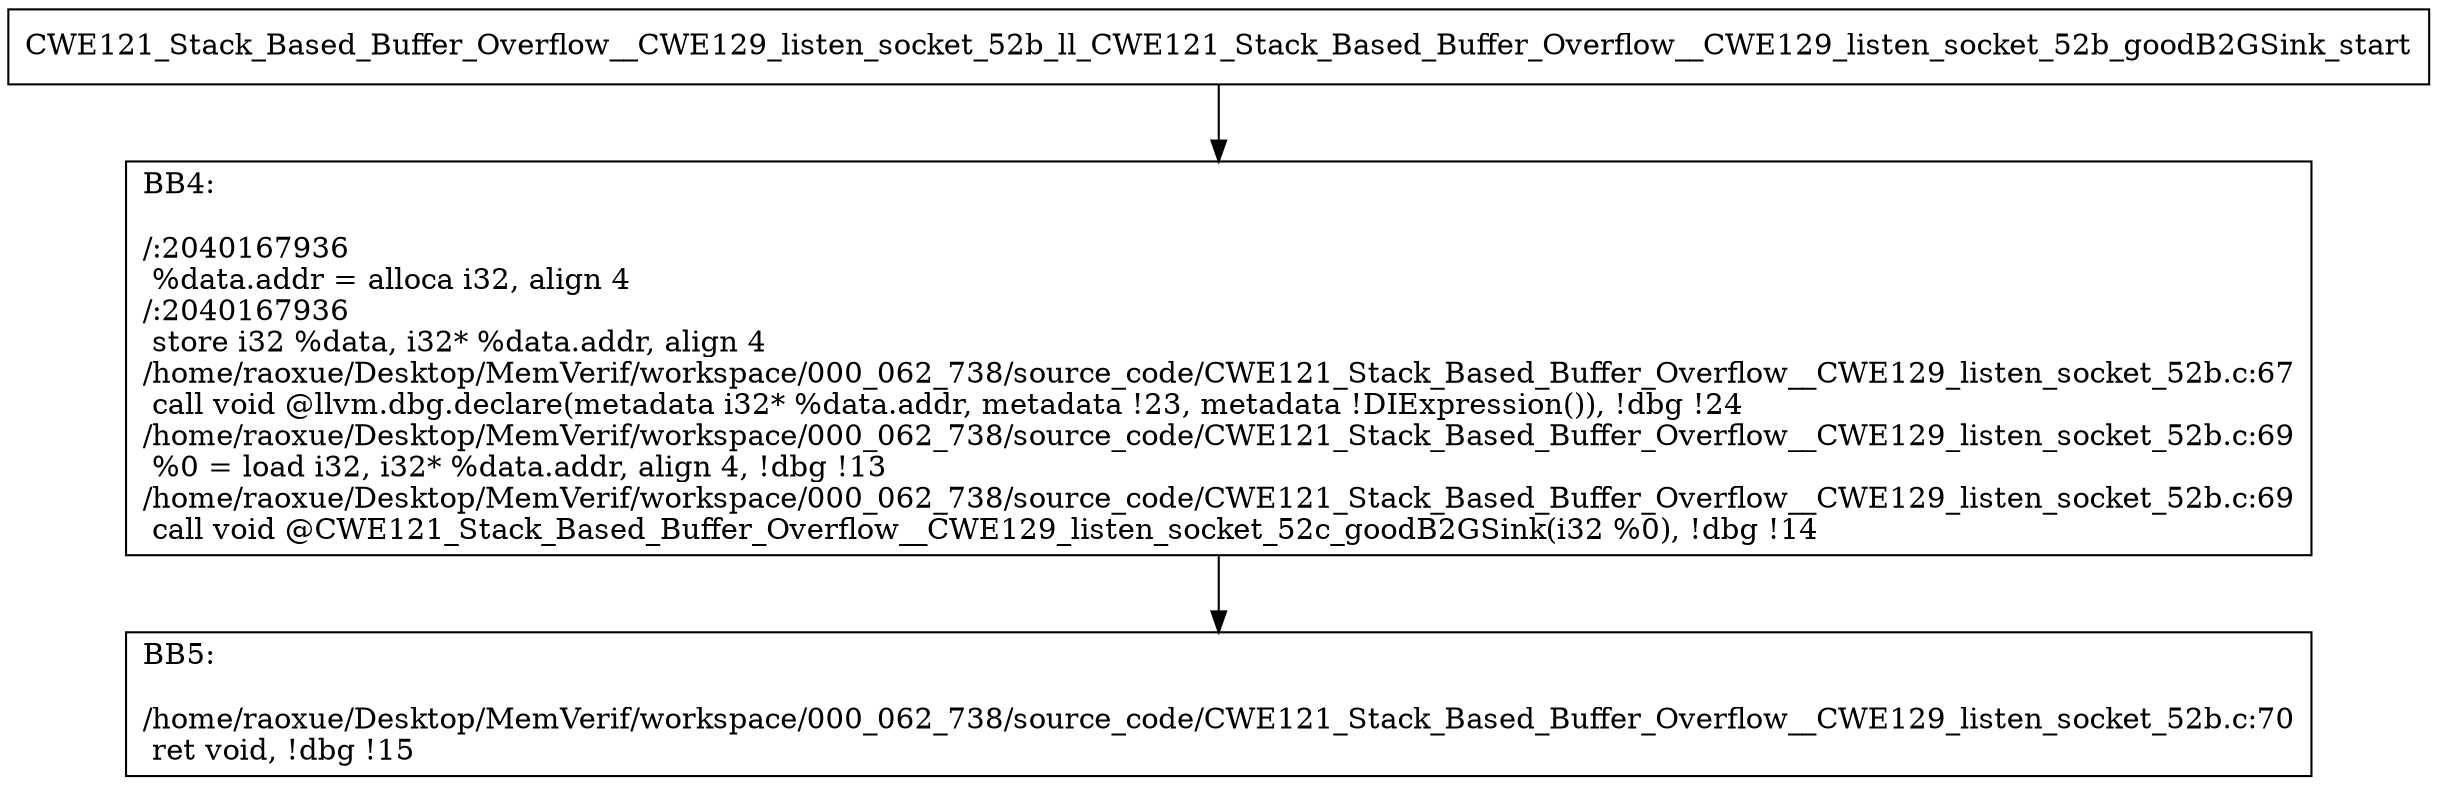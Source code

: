digraph "CFG for'CWE121_Stack_Based_Buffer_Overflow__CWE129_listen_socket_52b_ll_CWE121_Stack_Based_Buffer_Overflow__CWE129_listen_socket_52b_goodB2GSink' function" {
	BBCWE121_Stack_Based_Buffer_Overflow__CWE129_listen_socket_52b_ll_CWE121_Stack_Based_Buffer_Overflow__CWE129_listen_socket_52b_goodB2GSink_start[shape=record,label="{CWE121_Stack_Based_Buffer_Overflow__CWE129_listen_socket_52b_ll_CWE121_Stack_Based_Buffer_Overflow__CWE129_listen_socket_52b_goodB2GSink_start}"];
	BBCWE121_Stack_Based_Buffer_Overflow__CWE129_listen_socket_52b_ll_CWE121_Stack_Based_Buffer_Overflow__CWE129_listen_socket_52b_goodB2GSink_start-> CWE121_Stack_Based_Buffer_Overflow__CWE129_listen_socket_52b_ll_CWE121_Stack_Based_Buffer_Overflow__CWE129_listen_socket_52b_goodB2GSinkBB4;
	CWE121_Stack_Based_Buffer_Overflow__CWE129_listen_socket_52b_ll_CWE121_Stack_Based_Buffer_Overflow__CWE129_listen_socket_52b_goodB2GSinkBB4 [shape=record, label="{BB4:\l\l/:2040167936\l
  %data.addr = alloca i32, align 4\l
/:2040167936\l
  store i32 %data, i32* %data.addr, align 4\l
/home/raoxue/Desktop/MemVerif/workspace/000_062_738/source_code/CWE121_Stack_Based_Buffer_Overflow__CWE129_listen_socket_52b.c:67\l
  call void @llvm.dbg.declare(metadata i32* %data.addr, metadata !23, metadata !DIExpression()), !dbg !24\l
/home/raoxue/Desktop/MemVerif/workspace/000_062_738/source_code/CWE121_Stack_Based_Buffer_Overflow__CWE129_listen_socket_52b.c:69\l
  %0 = load i32, i32* %data.addr, align 4, !dbg !13\l
/home/raoxue/Desktop/MemVerif/workspace/000_062_738/source_code/CWE121_Stack_Based_Buffer_Overflow__CWE129_listen_socket_52b.c:69\l
  call void @CWE121_Stack_Based_Buffer_Overflow__CWE129_listen_socket_52c_goodB2GSink(i32 %0), !dbg !14\l
}"];
	CWE121_Stack_Based_Buffer_Overflow__CWE129_listen_socket_52b_ll_CWE121_Stack_Based_Buffer_Overflow__CWE129_listen_socket_52b_goodB2GSinkBB4-> CWE121_Stack_Based_Buffer_Overflow__CWE129_listen_socket_52b_ll_CWE121_Stack_Based_Buffer_Overflow__CWE129_listen_socket_52b_goodB2GSinkBB5;
	CWE121_Stack_Based_Buffer_Overflow__CWE129_listen_socket_52b_ll_CWE121_Stack_Based_Buffer_Overflow__CWE129_listen_socket_52b_goodB2GSinkBB5 [shape=record, label="{BB5:\l\l/home/raoxue/Desktop/MemVerif/workspace/000_062_738/source_code/CWE121_Stack_Based_Buffer_Overflow__CWE129_listen_socket_52b.c:70\l
  ret void, !dbg !15\l
}"];
}
